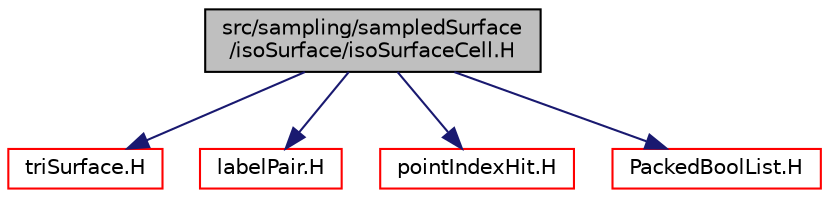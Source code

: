 digraph "src/sampling/sampledSurface/isoSurface/isoSurfaceCell.H"
{
  bgcolor="transparent";
  edge [fontname="Helvetica",fontsize="10",labelfontname="Helvetica",labelfontsize="10"];
  node [fontname="Helvetica",fontsize="10",shape=record];
  Node1 [label="src/sampling/sampledSurface\l/isoSurface/isoSurfaceCell.H",height=0.2,width=0.4,color="black", fillcolor="grey75", style="filled", fontcolor="black"];
  Node1 -> Node2 [color="midnightblue",fontsize="10",style="solid",fontname="Helvetica"];
  Node2 [label="triSurface.H",height=0.2,width=0.4,color="red",URL="$a10489.html"];
  Node1 -> Node3 [color="midnightblue",fontsize="10",style="solid",fontname="Helvetica"];
  Node3 [label="labelPair.H",height=0.2,width=0.4,color="red",URL="$a08908.html"];
  Node1 -> Node4 [color="midnightblue",fontsize="10",style="solid",fontname="Helvetica"];
  Node4 [label="pointIndexHit.H",height=0.2,width=0.4,color="red",URL="$a08769.html"];
  Node1 -> Node5 [color="midnightblue",fontsize="10",style="solid",fontname="Helvetica"];
  Node5 [label="PackedBoolList.H",height=0.2,width=0.4,color="red",URL="$a07648.html"];
}
